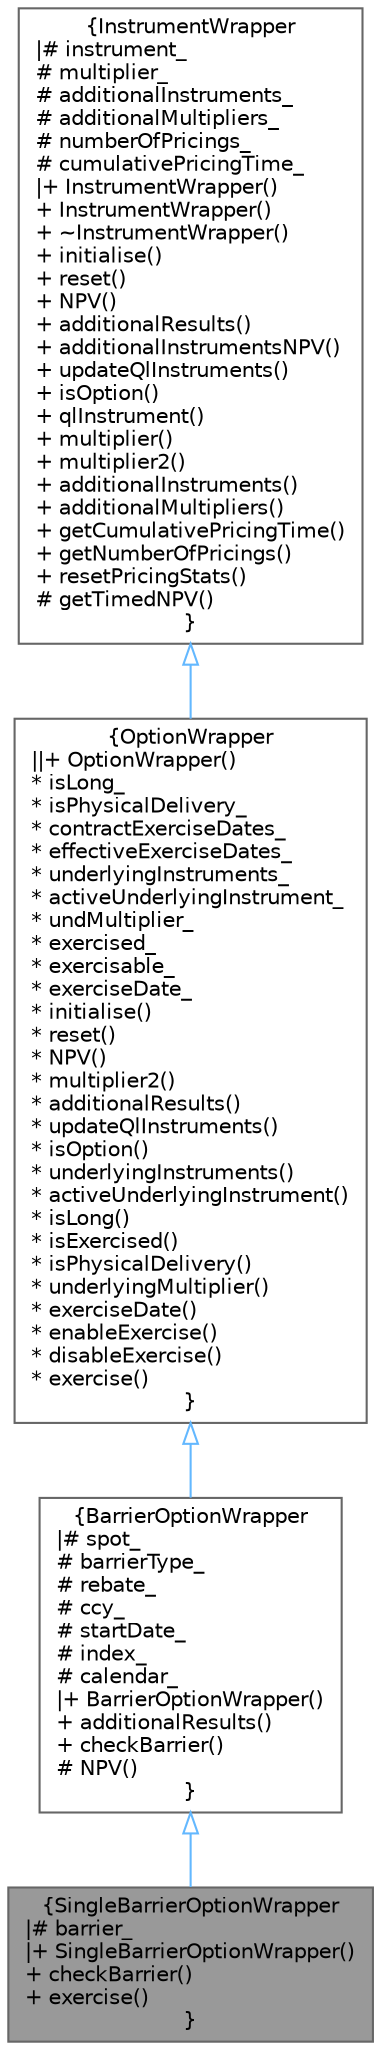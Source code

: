 digraph "SingleBarrierOptionWrapper"
{
 // INTERACTIVE_SVG=YES
 // LATEX_PDF_SIZE
  bgcolor="transparent";
  edge [fontname=Helvetica,fontsize=10,labelfontname=Helvetica,labelfontsize=10];
  node [fontname=Helvetica,fontsize=10,shape=box,height=0.2,width=0.4];
  Node1 [label="{SingleBarrierOptionWrapper\n|# barrier_\l|+ SingleBarrierOptionWrapper()\l+ checkBarrier()\l+ exercise()\l}",height=0.2,width=0.4,color="gray40", fillcolor="grey60", style="filled", fontcolor="black",tooltip=" "];
  Node2 -> Node1 [dir="back",color="steelblue1",style="solid",arrowtail="onormal"];
  Node2 [label="{BarrierOptionWrapper\n|# spot_\l# barrierType_\l# rebate_\l# ccy_\l# startDate_\l# index_\l# calendar_\l|+ BarrierOptionWrapper()\l+ additionalResults()\l+ checkBarrier()\l# NPV()\l}",height=0.2,width=0.4,color="gray40", fillcolor="white", style="filled",URL="$classore_1_1data_1_1_barrier_option_wrapper.html",tooltip="Barrier Option Wrapper."];
  Node3 -> Node2 [dir="back",color="steelblue1",style="solid",arrowtail="onormal"];
  Node3 [label="{OptionWrapper\n||+ OptionWrapper()\l* isLong_\l* isPhysicalDelivery_\l* contractExerciseDates_\l* effectiveExerciseDates_\l* underlyingInstruments_\l* activeUnderlyingInstrument_\l* undMultiplier_\l* exercised_\l* exercisable_\l* exerciseDate_\l* initialise()\l* reset()\l* NPV()\l* multiplier2()\l* additionalResults()\l* updateQlInstruments()\l* isOption()\l* underlyingInstruments()\l* activeUnderlyingInstrument()\l* isLong()\l* isExercised()\l* isPhysicalDelivery()\l* underlyingMultiplier()\l* exerciseDate()\l* enableExercise()\l* disableExercise()\l* exercise()\l}",height=0.2,width=0.4,color="gray40", fillcolor="white", style="filled",URL="$classore_1_1data_1_1_option_wrapper.html",tooltip="Option Wrapper."];
  Node4 -> Node3 [dir="back",color="steelblue1",style="solid",arrowtail="onormal"];
  Node4 [label="{InstrumentWrapper\n|# instrument_\l# multiplier_\l# additionalInstruments_\l# additionalMultipliers_\l# numberOfPricings_\l# cumulativePricingTime_\l|+ InstrumentWrapper()\l+ InstrumentWrapper()\l+ ~InstrumentWrapper()\l+ initialise()\l+ reset()\l+ NPV()\l+ additionalResults()\l+ additionalInstrumentsNPV()\l+ updateQlInstruments()\l+ isOption()\l+ qlInstrument()\l+ multiplier()\l+ multiplier2()\l+ additionalInstruments()\l+ additionalMultipliers()\l+ getCumulativePricingTime()\l+ getNumberOfPricings()\l+ resetPricingStats()\l# getTimedNPV()\l}",height=0.2,width=0.4,color="gray40", fillcolor="white", style="filled",URL="$classore_1_1data_1_1_instrument_wrapper.html",tooltip="Instrument Wrapper."];
}
